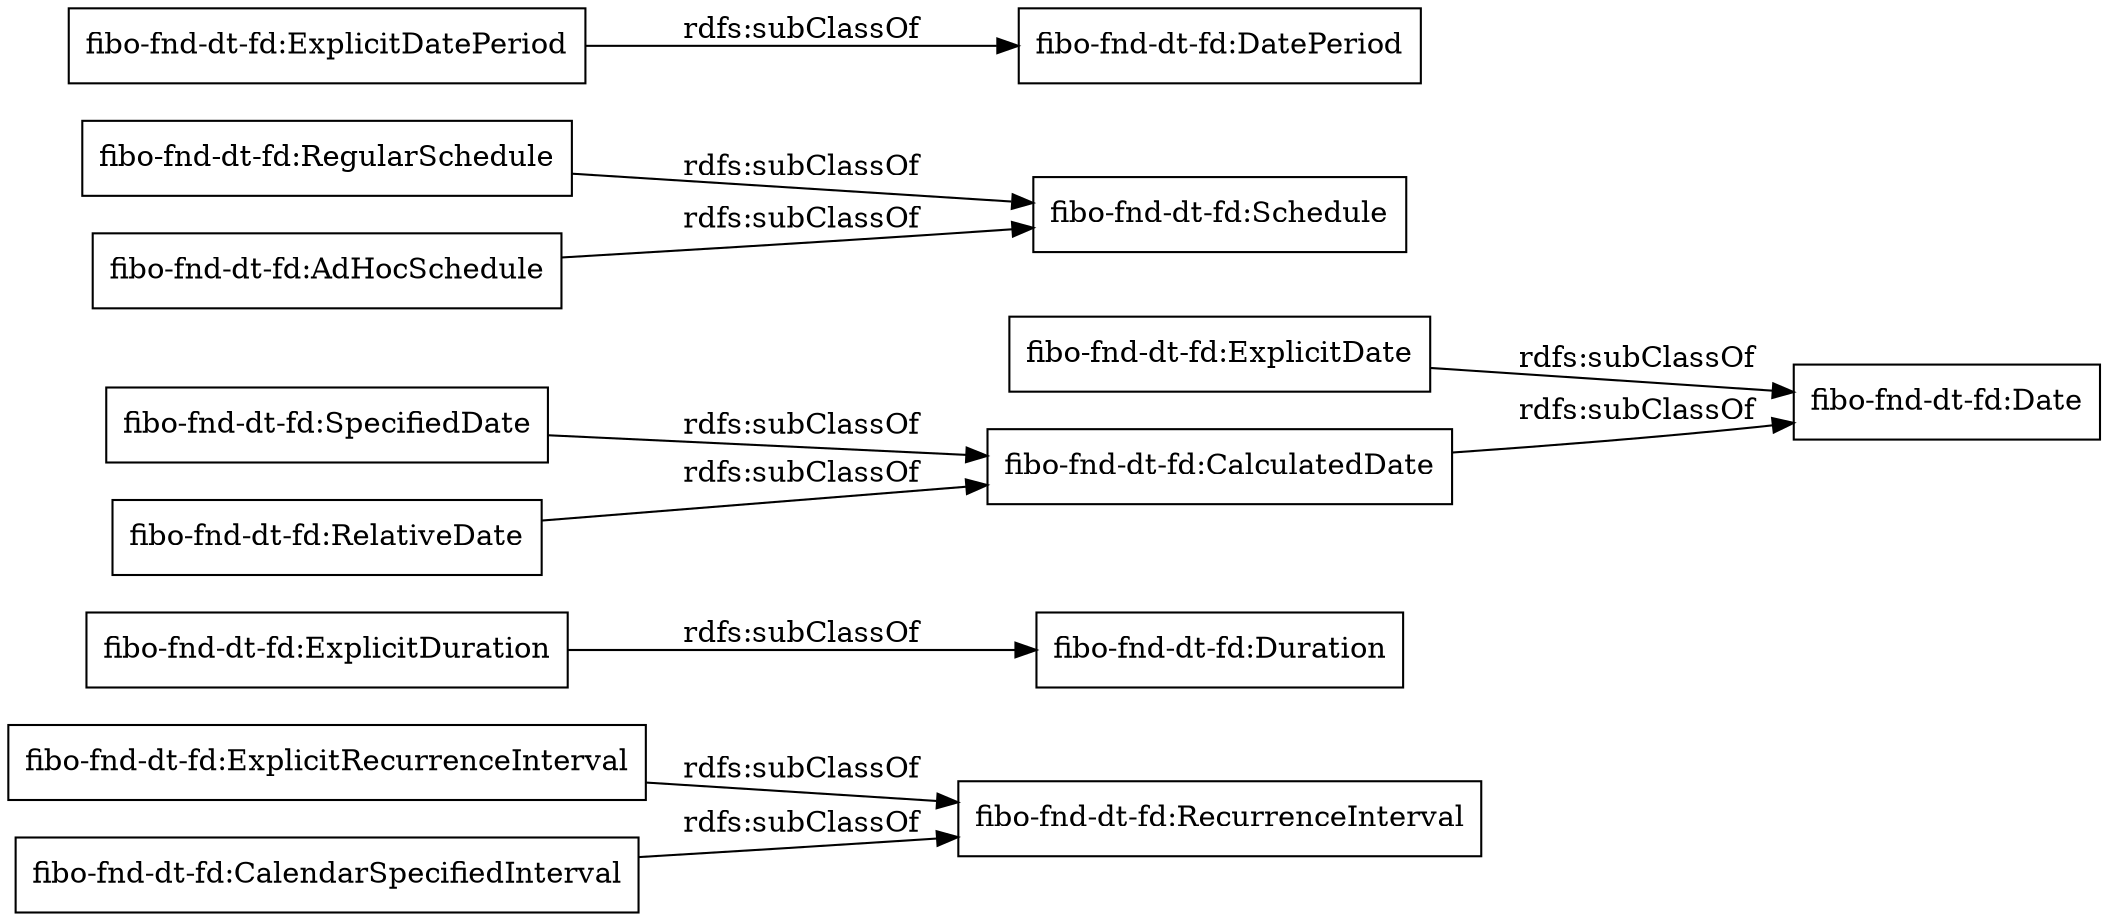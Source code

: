 digraph ar2dtool_diagram { 
rankdir=LR;
size="1000"
node [shape = rectangle, color="black"]; "fibo-fnd-dt-fd:RecurrenceInterval" "fibo-fnd-dt-fd:Duration" "fibo-fnd-dt-fd:ExplicitRecurrenceInterval" "fibo-fnd-dt-fd:CalculatedDate" "fibo-fnd-dt-fd:Schedule" "fibo-fnd-dt-fd:ExplicitDatePeriod" "fibo-fnd-dt-fd:SpecifiedDate" "fibo-fnd-dt-fd:ExplicitDate" "fibo-fnd-dt-fd:RegularSchedule" "fibo-fnd-dt-fd:Date" "fibo-fnd-dt-fd:AdHocSchedule" "fibo-fnd-dt-fd:DatePeriod" "fibo-fnd-dt-fd:CalendarSpecifiedInterval" "fibo-fnd-dt-fd:ExplicitDuration" "fibo-fnd-dt-fd:RelativeDate" ; /*classes style*/
	"fibo-fnd-dt-fd:SpecifiedDate" -> "fibo-fnd-dt-fd:CalculatedDate" [ label = "rdfs:subClassOf" ];
	"fibo-fnd-dt-fd:RegularSchedule" -> "fibo-fnd-dt-fd:Schedule" [ label = "rdfs:subClassOf" ];
	"fibo-fnd-dt-fd:CalendarSpecifiedInterval" -> "fibo-fnd-dt-fd:RecurrenceInterval" [ label = "rdfs:subClassOf" ];
	"fibo-fnd-dt-fd:ExplicitDatePeriod" -> "fibo-fnd-dt-fd:DatePeriod" [ label = "rdfs:subClassOf" ];
	"fibo-fnd-dt-fd:AdHocSchedule" -> "fibo-fnd-dt-fd:Schedule" [ label = "rdfs:subClassOf" ];
	"fibo-fnd-dt-fd:ExplicitDuration" -> "fibo-fnd-dt-fd:Duration" [ label = "rdfs:subClassOf" ];
	"fibo-fnd-dt-fd:ExplicitDate" -> "fibo-fnd-dt-fd:Date" [ label = "rdfs:subClassOf" ];
	"fibo-fnd-dt-fd:RelativeDate" -> "fibo-fnd-dt-fd:CalculatedDate" [ label = "rdfs:subClassOf" ];
	"fibo-fnd-dt-fd:ExplicitRecurrenceInterval" -> "fibo-fnd-dt-fd:RecurrenceInterval" [ label = "rdfs:subClassOf" ];
	"fibo-fnd-dt-fd:CalculatedDate" -> "fibo-fnd-dt-fd:Date" [ label = "rdfs:subClassOf" ];

}
